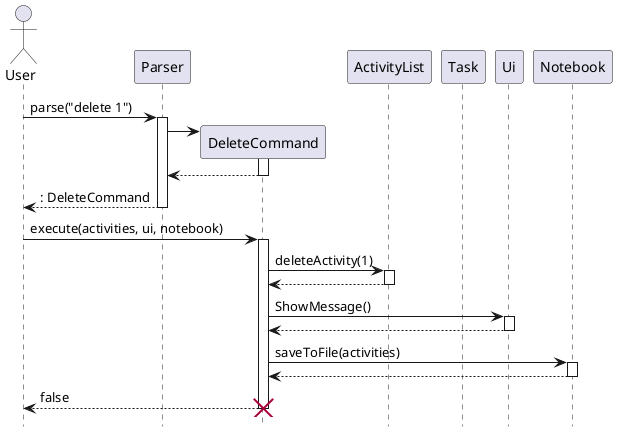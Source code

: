 @startuml
'https://plantuml.com/sequence-diagram

hide footbox
actor User
participant Parser
participant DeleteCommand
participant ActivityList
participant Task
participant Ui
participant Notebook

User -> Parser : parse("delete 1")
activate Parser
create DeleteCommand
Parser -> DeleteCommand
activate DeleteCommand
return
return : DeleteCommand
deactivate Parser

User -> DeleteCommand : execute(activities, ui, notebook)
activate DeleteCommand
DeleteCommand -> ActivityList : deleteActivity(1)
activate ActivityList
return
DeleteCommand -> Ui : ShowMessage()
activate Ui
return

DeleteCommand->Notebook : saveToFile(activities)
activate Notebook
return
return false
deactivate DeleteCommand
destroy DeleteCommand

@enduml